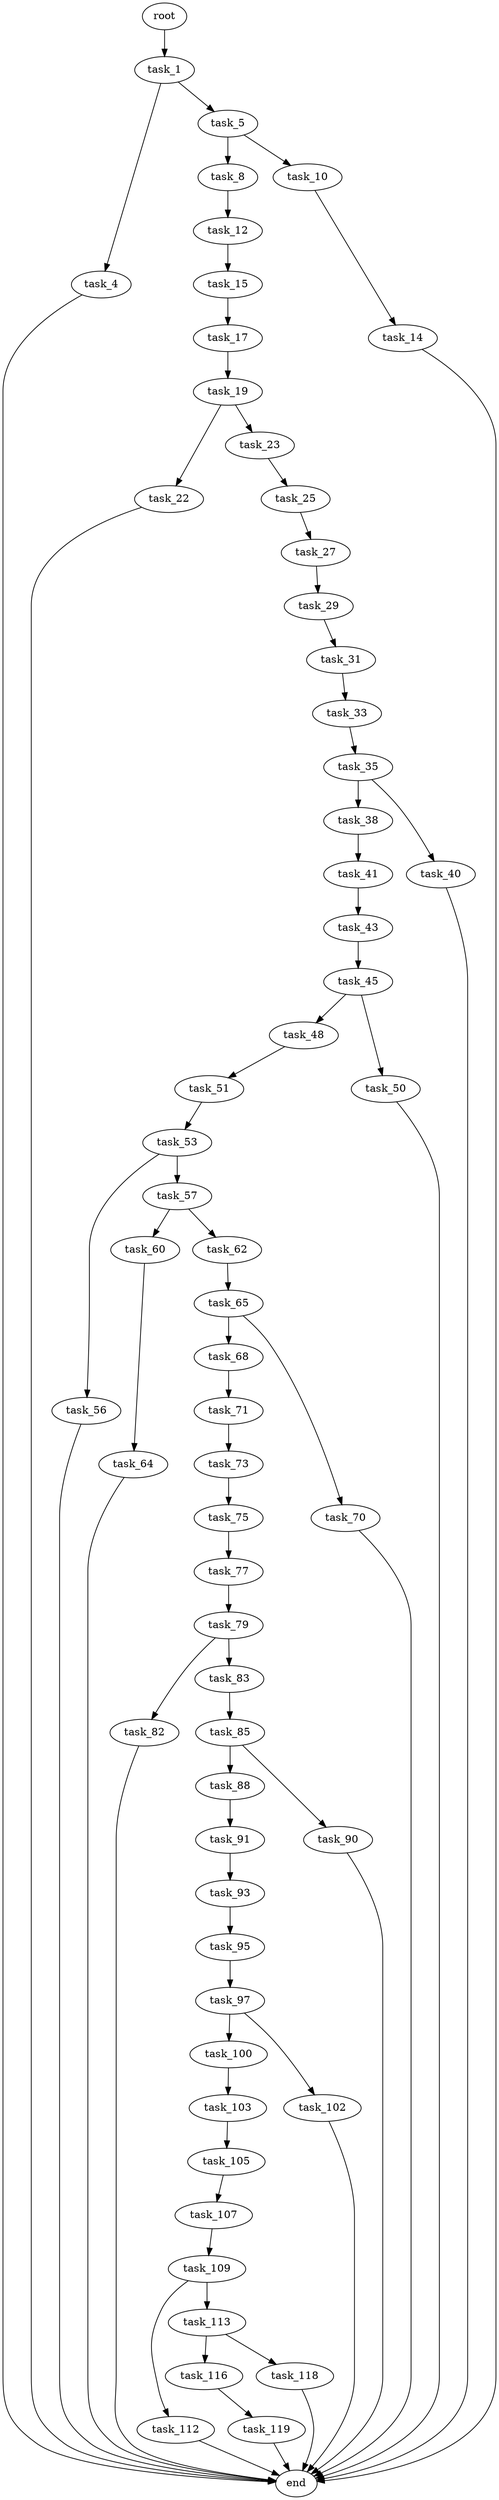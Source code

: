 digraph G {
  root [size="0.000000"];
  task_1 [size="2827503980.000000"];
  task_4 [size="27911445270.000000"];
  task_5 [size="68719476736.000000"];
  task_8 [size="17229402832.000000"];
  task_10 [size="8269988436.000000"];
  task_12 [size="651525824224.000000"];
  task_14 [size="67278945361.000000"];
  task_15 [size="1369153480661.000000"];
  task_17 [size="897977582134.000000"];
  task_19 [size="514432885739.000000"];
  task_22 [size="404088554550.000000"];
  task_23 [size="134217728000.000000"];
  task_25 [size="1703383182.000000"];
  task_27 [size="134217728000.000000"];
  task_29 [size="549755813888.000000"];
  task_31 [size="549755813888.000000"];
  task_33 [size="368293445632.000000"];
  task_35 [size="13332394508.000000"];
  task_38 [size="6236882758.000000"];
  task_40 [size="3979158560.000000"];
  task_41 [size="134217728000.000000"];
  task_43 [size="782757789696.000000"];
  task_45 [size="1073741824000.000000"];
  task_48 [size="28991029248.000000"];
  task_50 [size="2435141234.000000"];
  task_51 [size="30309961973.000000"];
  task_53 [size="549755813888.000000"];
  task_56 [size="17958977951.000000"];
  task_57 [size="11536892615.000000"];
  task_60 [size="19895515729.000000"];
  task_62 [size="231928233984.000000"];
  task_64 [size="1073741824000.000000"];
  task_65 [size="782757789696.000000"];
  task_68 [size="368293445632.000000"];
  task_70 [size="321300115874.000000"];
  task_71 [size="40840516508.000000"];
  task_73 [size="549755813888.000000"];
  task_75 [size="134217728000.000000"];
  task_77 [size="68719476736.000000"];
  task_79 [size="457021715498.000000"];
  task_82 [size="23642395951.000000"];
  task_83 [size="475913399062.000000"];
  task_85 [size="70192240308.000000"];
  task_88 [size="36454800795.000000"];
  task_90 [size="6169027649.000000"];
  task_91 [size="406520161229.000000"];
  task_93 [size="12578456062.000000"];
  task_95 [size="130968370147.000000"];
  task_97 [size="7351234962.000000"];
  task_100 [size="134217728000.000000"];
  task_102 [size="43131020508.000000"];
  task_103 [size="1073741824000.000000"];
  task_105 [size="864928472593.000000"];
  task_107 [size="782757789696.000000"];
  task_109 [size="549755813888.000000"];
  task_112 [size="41461338228.000000"];
  task_113 [size="9973434919.000000"];
  task_116 [size="20399281115.000000"];
  task_118 [size="1930198071.000000"];
  task_119 [size="23335190111.000000"];
  end [size="0.000000"];

  root -> task_1 [size="1.000000"];
  task_1 -> task_4 [size="75497472.000000"];
  task_1 -> task_5 [size="75497472.000000"];
  task_4 -> end [size="1.000000"];
  task_5 -> task_8 [size="134217728.000000"];
  task_5 -> task_10 [size="134217728.000000"];
  task_8 -> task_12 [size="301989888.000000"];
  task_10 -> task_14 [size="679477248.000000"];
  task_12 -> task_15 [size="536870912.000000"];
  task_14 -> end [size="1.000000"];
  task_15 -> task_17 [size="838860800.000000"];
  task_17 -> task_19 [size="838860800.000000"];
  task_19 -> task_22 [size="679477248.000000"];
  task_19 -> task_23 [size="679477248.000000"];
  task_22 -> end [size="1.000000"];
  task_23 -> task_25 [size="209715200.000000"];
  task_25 -> task_27 [size="209715200.000000"];
  task_27 -> task_29 [size="209715200.000000"];
  task_29 -> task_31 [size="536870912.000000"];
  task_31 -> task_33 [size="536870912.000000"];
  task_33 -> task_35 [size="411041792.000000"];
  task_35 -> task_38 [size="838860800.000000"];
  task_35 -> task_40 [size="838860800.000000"];
  task_38 -> task_41 [size="536870912.000000"];
  task_40 -> end [size="1.000000"];
  task_41 -> task_43 [size="209715200.000000"];
  task_43 -> task_45 [size="679477248.000000"];
  task_45 -> task_48 [size="838860800.000000"];
  task_45 -> task_50 [size="838860800.000000"];
  task_48 -> task_51 [size="75497472.000000"];
  task_50 -> end [size="1.000000"];
  task_51 -> task_53 [size="33554432.000000"];
  task_53 -> task_56 [size="536870912.000000"];
  task_53 -> task_57 [size="536870912.000000"];
  task_56 -> end [size="1.000000"];
  task_57 -> task_60 [size="301989888.000000"];
  task_57 -> task_62 [size="301989888.000000"];
  task_60 -> task_64 [size="679477248.000000"];
  task_62 -> task_65 [size="301989888.000000"];
  task_64 -> end [size="1.000000"];
  task_65 -> task_68 [size="679477248.000000"];
  task_65 -> task_70 [size="679477248.000000"];
  task_68 -> task_71 [size="411041792.000000"];
  task_70 -> end [size="1.000000"];
  task_71 -> task_73 [size="33554432.000000"];
  task_73 -> task_75 [size="536870912.000000"];
  task_75 -> task_77 [size="209715200.000000"];
  task_77 -> task_79 [size="134217728.000000"];
  task_79 -> task_82 [size="536870912.000000"];
  task_79 -> task_83 [size="536870912.000000"];
  task_82 -> end [size="1.000000"];
  task_83 -> task_85 [size="301989888.000000"];
  task_85 -> task_88 [size="301989888.000000"];
  task_85 -> task_90 [size="301989888.000000"];
  task_88 -> task_91 [size="75497472.000000"];
  task_90 -> end [size="1.000000"];
  task_91 -> task_93 [size="838860800.000000"];
  task_93 -> task_95 [size="209715200.000000"];
  task_95 -> task_97 [size="134217728.000000"];
  task_97 -> task_100 [size="301989888.000000"];
  task_97 -> task_102 [size="301989888.000000"];
  task_100 -> task_103 [size="209715200.000000"];
  task_102 -> end [size="1.000000"];
  task_103 -> task_105 [size="838860800.000000"];
  task_105 -> task_107 [size="838860800.000000"];
  task_107 -> task_109 [size="679477248.000000"];
  task_109 -> task_112 [size="536870912.000000"];
  task_109 -> task_113 [size="536870912.000000"];
  task_112 -> end [size="1.000000"];
  task_113 -> task_116 [size="838860800.000000"];
  task_113 -> task_118 [size="838860800.000000"];
  task_116 -> task_119 [size="33554432.000000"];
  task_118 -> end [size="1.000000"];
  task_119 -> end [size="1.000000"];
}
